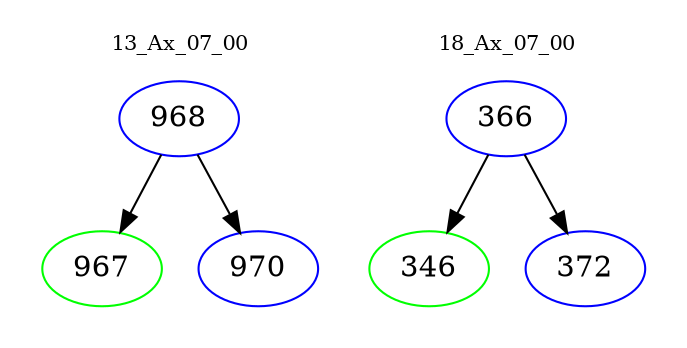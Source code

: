 digraph{
subgraph cluster_0 {
color = white
label = "13_Ax_07_00";
fontsize=10;
T0_968 [label="968", color="blue"]
T0_968 -> T0_967 [color="black"]
T0_967 [label="967", color="green"]
T0_968 -> T0_970 [color="black"]
T0_970 [label="970", color="blue"]
}
subgraph cluster_1 {
color = white
label = "18_Ax_07_00";
fontsize=10;
T1_366 [label="366", color="blue"]
T1_366 -> T1_346 [color="black"]
T1_346 [label="346", color="green"]
T1_366 -> T1_372 [color="black"]
T1_372 [label="372", color="blue"]
}
}
